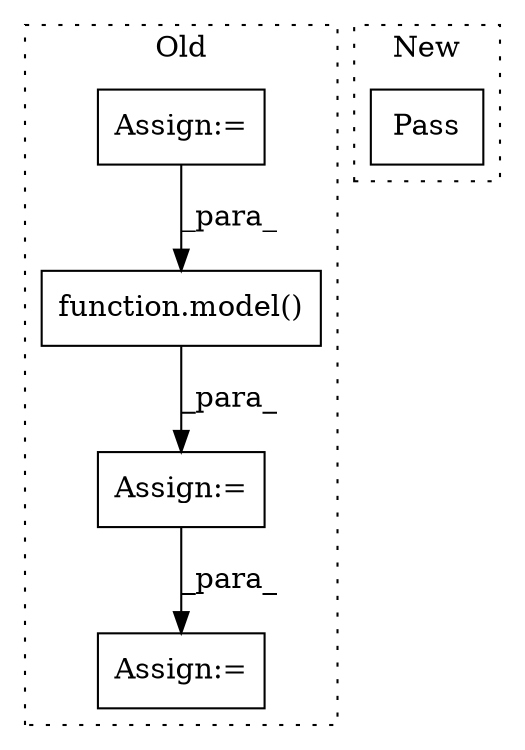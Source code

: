 digraph G {
subgraph cluster0 {
1 [label="function.model()" a="75" s="1179,1191" l="6,1" shape="box"];
3 [label="Assign:=" a="68" s="1176" l="3" shape="box"];
4 [label="Assign:=" a="68" s="1112" l="3" shape="box"];
5 [label="Assign:=" a="68" s="1209" l="3" shape="box"];
label = "Old";
style="dotted";
}
subgraph cluster1 {
2 [label="Pass" a="62" s="989" l="4" shape="box"];
label = "New";
style="dotted";
}
1 -> 3 [label="_para_"];
3 -> 5 [label="_para_"];
4 -> 1 [label="_para_"];
}